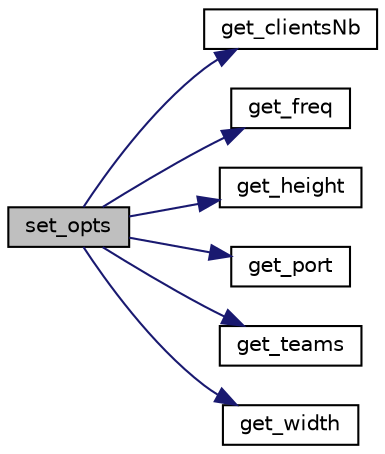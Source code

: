 digraph "set_opts"
{
  edge [fontname="Helvetica",fontsize="10",labelfontname="Helvetica",labelfontsize="10"];
  node [fontname="Helvetica",fontsize="10",shape=record];
  rankdir="LR";
  Node353 [label="set_opts",height=0.2,width=0.4,color="black", fillcolor="grey75", style="filled", fontcolor="black"];
  Node353 -> Node354 [color="midnightblue",fontsize="10",style="solid",fontname="Helvetica"];
  Node354 [label="get_clientsNb",height=0.2,width=0.4,color="black", fillcolor="white", style="filled",URL="$cl__flags__bis_8c.html#a7594cec69e8dc7da322bdc98b258f7e7"];
  Node353 -> Node355 [color="midnightblue",fontsize="10",style="solid",fontname="Helvetica"];
  Node355 [label="get_freq",height=0.2,width=0.4,color="black", fillcolor="white", style="filled",URL="$cl__flags__bis_8c.html#ab6a86c8cb20c084c9f07c06841e9114d"];
  Node353 -> Node356 [color="midnightblue",fontsize="10",style="solid",fontname="Helvetica"];
  Node356 [label="get_height",height=0.2,width=0.4,color="black", fillcolor="white", style="filled",URL="$cl__flags_8c.html#a3ea4530e0397932b35cde078235aa56c"];
  Node353 -> Node357 [color="midnightblue",fontsize="10",style="solid",fontname="Helvetica"];
  Node357 [label="get_port",height=0.2,width=0.4,color="black", fillcolor="white", style="filled",URL="$cl__flags_8c.html#ab01a1e2057ed7de1aa23abff3ae0b0ed"];
  Node353 -> Node358 [color="midnightblue",fontsize="10",style="solid",fontname="Helvetica"];
  Node358 [label="get_teams",height=0.2,width=0.4,color="black", fillcolor="white", style="filled",URL="$cl__flags__bis_8c.html#a434f4fa9452d570e766cdc09e16179fb"];
  Node353 -> Node359 [color="midnightblue",fontsize="10",style="solid",fontname="Helvetica"];
  Node359 [label="get_width",height=0.2,width=0.4,color="black", fillcolor="white", style="filled",URL="$cl__flags_8c.html#af5fbca203e6e949739857574cecf5869"];
}
